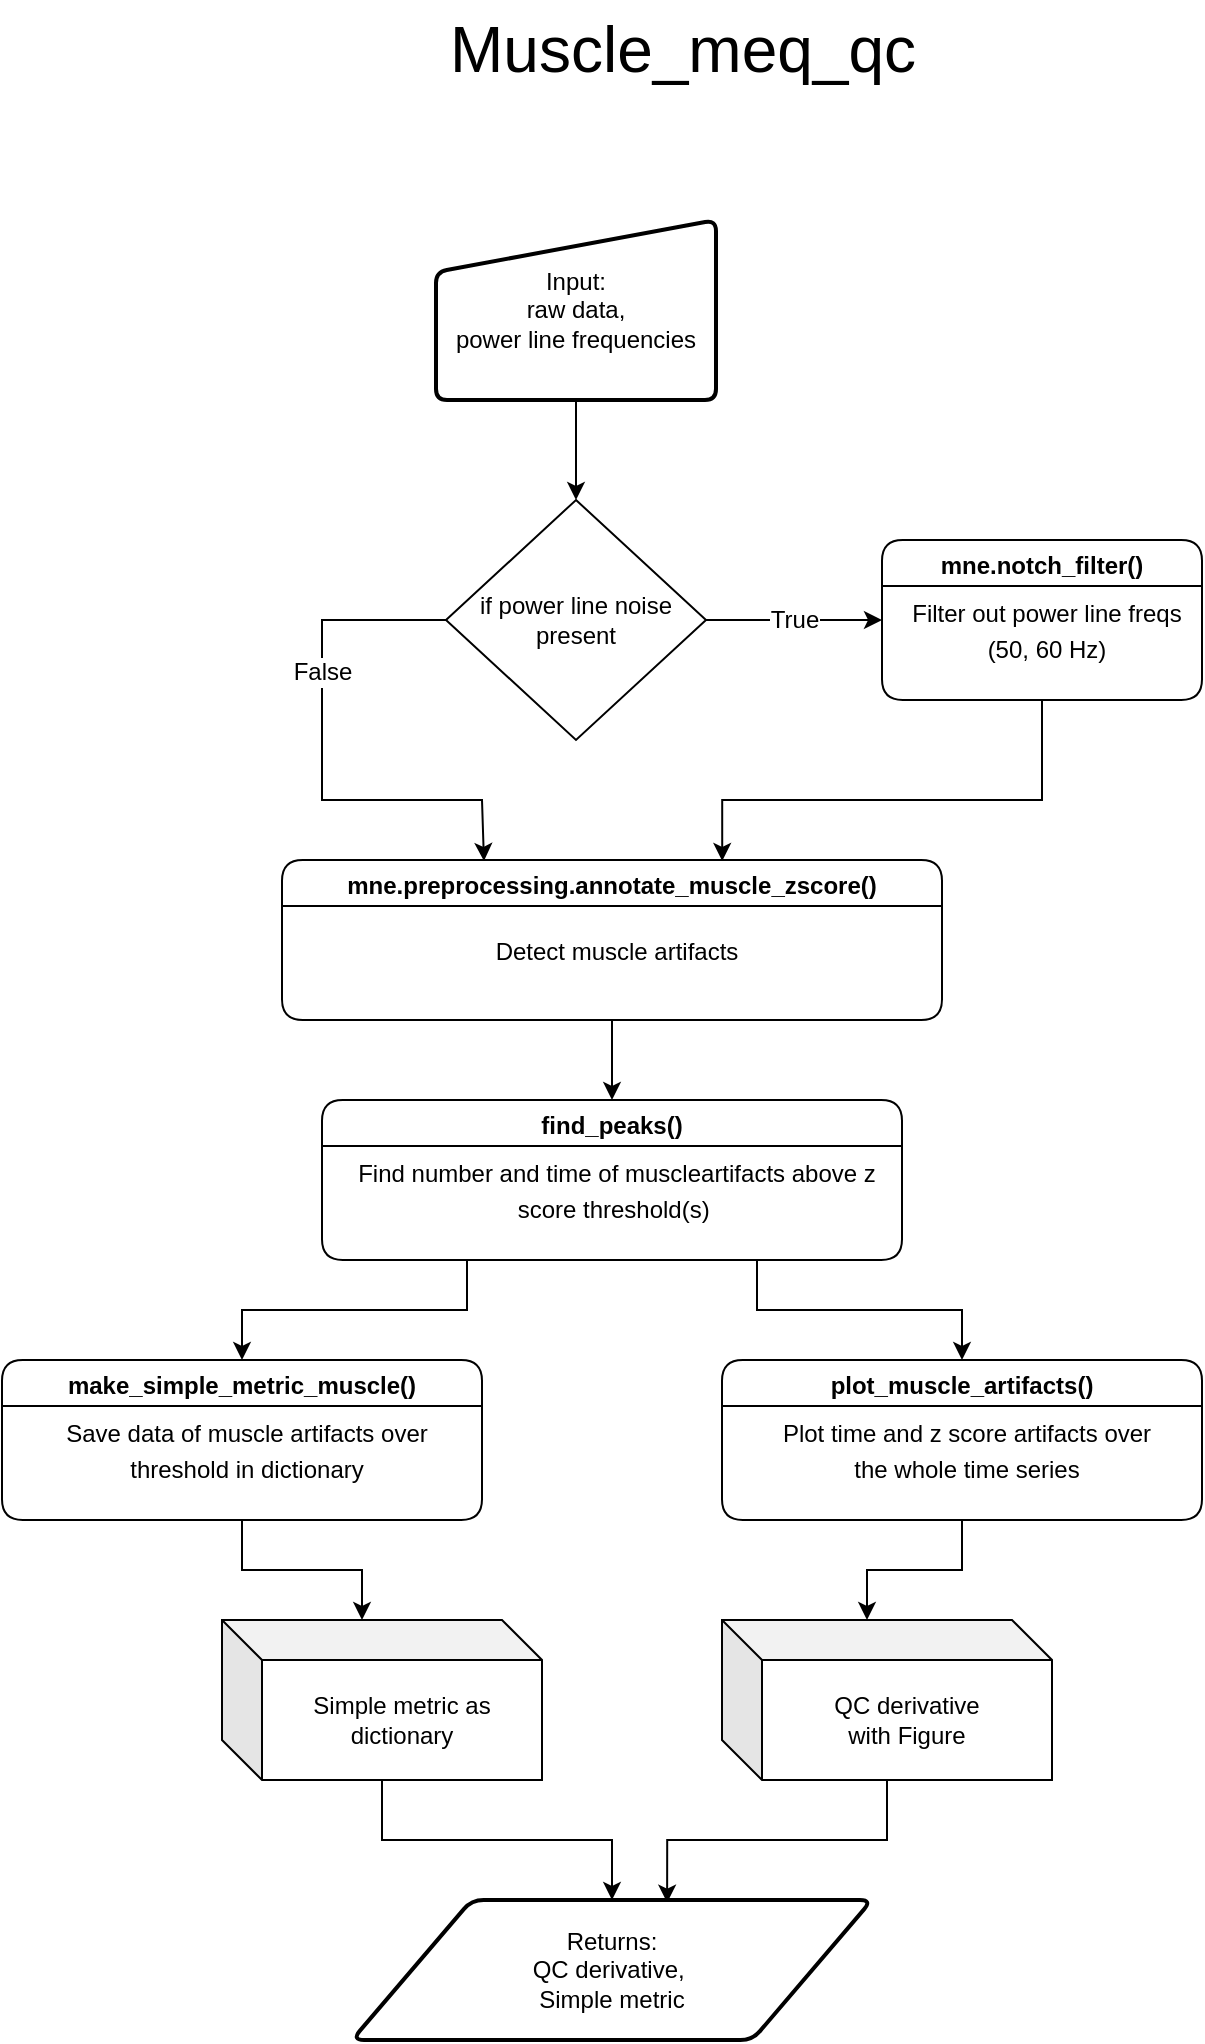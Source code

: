 <mxfile version="20.8.16" type="device"><diagram name="Page-1" id="dtkTwhtDY3SrjnRo8XkO"><mxGraphModel dx="2074" dy="1614" grid="1" gridSize="10" guides="1" tooltips="1" connect="1" arrows="1" fold="1" page="0" pageScale="1" pageWidth="827" pageHeight="1169" math="0" shadow="0"><root><mxCell id="0"/><mxCell id="1" parent="0"/><mxCell id="lJstjDnfzTnsdC9-dKv9-14" value="&lt;font style=&quot;font-size: 32px;&quot;&gt;Muscle_meq_qc&lt;/font&gt;" style="text;html=1;align=center;verticalAlign=middle;resizable=0;points=[];autosize=1;strokeColor=none;fillColor=none;fontSize=18;fontFamily=Helvetica;" parent="1" vertex="1"><mxGeometry x="530" y="-240" width="260" height="50" as="geometry"/></mxCell><mxCell id="yhwz2y4raJEEbXIZIOFM-9" style="edgeStyle=orthogonalEdgeStyle;rounded=0;orthogonalLoop=1;jettySize=auto;html=1;entryX=0.5;entryY=0;entryDx=0;entryDy=0;fontSize=12;" parent="1" source="yhwz2y4raJEEbXIZIOFM-1" target="yhwz2y4raJEEbXIZIOFM-8" edge="1"><mxGeometry relative="1" as="geometry"/></mxCell><mxCell id="yhwz2y4raJEEbXIZIOFM-1" value="Input:&lt;br&gt;raw data,&lt;br&gt;power line frequencies" style="html=1;strokeWidth=2;shape=manualInput;whiteSpace=wrap;rounded=1;size=26;arcSize=11;fontFamily=Helvetica;" parent="1" vertex="1"><mxGeometry x="537" y="-130" width="140" height="90" as="geometry"/></mxCell><mxCell id="yhwz2y4raJEEbXIZIOFM-5" value="" style="group;fontSize=12;" parent="1" vertex="1" connectable="0"><mxGeometry x="760" y="30" width="160" height="80" as="geometry"/></mxCell><mxCell id="yhwz2y4raJEEbXIZIOFM-6" value="&lt;div style=&quot;border-color: var(--border-color); line-height: 18px;&quot;&gt;Filter out power line freqs (50, 60 Hz)&lt;/div&gt;" style="text;html=1;strokeColor=none;fillColor=default;align=center;verticalAlign=middle;whiteSpace=wrap;rounded=0;fontSize=12;spacingTop=5;spacing=0;spacingBottom=5;spacingLeft=10;spacingRight=5;container=0;" parent="yhwz2y4raJEEbXIZIOFM-5" vertex="1"><mxGeometry y="9.6" width="160" height="70.4" as="geometry"/></mxCell><mxCell id="yhwz2y4raJEEbXIZIOFM-7" value="&lt;div style=&quot;font-size: 12px; line-height: 18px;&quot;&gt;mne.notch_filter()&lt;br&gt;&lt;/div&gt;" style="swimlane;whiteSpace=wrap;html=1;fontSize=18;container=0;rounded=1;perimeterSpacing=0;fillColor=default;fillStyle=solid;swimlaneLine=1;" parent="yhwz2y4raJEEbXIZIOFM-5" vertex="1"><mxGeometry width="160" height="80" as="geometry"/></mxCell><mxCell id="yhwz2y4raJEEbXIZIOFM-8" value="if power line noise present" style="rhombus;whiteSpace=wrap;html=1;fontSize=12;" parent="1" vertex="1"><mxGeometry x="542" y="10" width="130" height="120" as="geometry"/></mxCell><mxCell id="yhwz2y4raJEEbXIZIOFM-16" value="" style="endArrow=classic;html=1;rounded=0;fontSize=12;exitX=1;exitY=0.5;exitDx=0;exitDy=0;entryX=0;entryY=0.5;entryDx=0;entryDy=0;" parent="1" source="yhwz2y4raJEEbXIZIOFM-8" target="yhwz2y4raJEEbXIZIOFM-7" edge="1"><mxGeometry relative="1" as="geometry"><mxPoint x="580" y="390" as="sourcePoint"/><mxPoint x="730" y="120" as="targetPoint"/></mxGeometry></mxCell><mxCell id="yhwz2y4raJEEbXIZIOFM-17" value="True" style="edgeLabel;resizable=0;html=1;align=center;verticalAlign=middle;fontSize=12;" parent="yhwz2y4raJEEbXIZIOFM-16" connectable="0" vertex="1"><mxGeometry relative="1" as="geometry"/></mxCell><mxCell id="yhwz2y4raJEEbXIZIOFM-19" value="" style="endArrow=classic;html=1;rounded=0;fontSize=12;exitX=0;exitY=0.5;exitDx=0;exitDy=0;entryX=0.306;entryY=0.006;entryDx=0;entryDy=0;entryPerimeter=0;" parent="1" source="yhwz2y4raJEEbXIZIOFM-8" target="yhwz2y4raJEEbXIZIOFM-24" edge="1"><mxGeometry relative="1" as="geometry"><mxPoint x="580" y="390" as="sourcePoint"/><mxPoint x="560" y="279" as="targetPoint"/><Array as="points"><mxPoint x="480" y="70"/><mxPoint x="480" y="160"/><mxPoint x="560" y="160"/></Array></mxGeometry></mxCell><mxCell id="yhwz2y4raJEEbXIZIOFM-20" value="False" style="edgeLabel;resizable=0;html=1;align=center;verticalAlign=middle;fontSize=12;" parent="yhwz2y4raJEEbXIZIOFM-19" connectable="0" vertex="1"><mxGeometry relative="1" as="geometry"><mxPoint y="-43" as="offset"/></mxGeometry></mxCell><mxCell id="yhwz2y4raJEEbXIZIOFM-21" style="edgeStyle=orthogonalEdgeStyle;rounded=0;orthogonalLoop=1;jettySize=auto;html=1;entryX=0.667;entryY=0.006;entryDx=0;entryDy=0;entryPerimeter=0;fontSize=12;" parent="1" source="yhwz2y4raJEEbXIZIOFM-6" target="yhwz2y4raJEEbXIZIOFM-24" edge="1"><mxGeometry relative="1" as="geometry"><mxPoint x="681.12" y="277.48" as="targetPoint"/><Array as="points"><mxPoint x="840" y="160"/><mxPoint x="680" y="160"/></Array></mxGeometry></mxCell><mxCell id="yhwz2y4raJEEbXIZIOFM-22" value="" style="group;fontSize=12;" parent="1" vertex="1" connectable="0"><mxGeometry x="460" y="190" width="330" height="80" as="geometry"/></mxCell><mxCell id="yhwz2y4raJEEbXIZIOFM-23" value="&lt;div style=&quot;border-color: var(--border-color); line-height: 18px;&quot;&gt;Detect muscle artifacts&lt;br&gt;&lt;/div&gt;" style="text;html=1;strokeColor=none;fillColor=default;align=center;verticalAlign=middle;whiteSpace=wrap;rounded=0;fontSize=12;spacingTop=5;spacing=0;spacingBottom=5;spacingLeft=10;spacingRight=5;container=0;" parent="yhwz2y4raJEEbXIZIOFM-22" vertex="1"><mxGeometry y="9.6" width="330" height="70.4" as="geometry"/></mxCell><mxCell id="yhwz2y4raJEEbXIZIOFM-24" value="&lt;div style=&quot;font-size: 12px; line-height: 18px;&quot;&gt;&lt;div style=&quot;border-color: var(--border-color); line-height: 18px;&quot;&gt;mne.&lt;span style=&quot;border-color: var(--border-color); background-color: initial;&quot;&gt;preprocessing.&lt;/span&gt;&lt;span style=&quot;background-color: initial;&quot;&gt;annotate_muscle_zscore()&lt;/span&gt;&lt;/div&gt;&lt;/div&gt;" style="swimlane;whiteSpace=wrap;html=1;fontSize=18;container=0;rounded=1;perimeterSpacing=0;fillColor=default;fillStyle=solid;swimlaneLine=1;" parent="yhwz2y4raJEEbXIZIOFM-22" vertex="1"><mxGeometry width="330" height="80" as="geometry"/></mxCell><mxCell id="yhwz2y4raJEEbXIZIOFM-25" value="" style="group;fontSize=12;" parent="1" vertex="1" connectable="0"><mxGeometry x="480" y="310" width="290" height="80" as="geometry"/></mxCell><mxCell id="yhwz2y4raJEEbXIZIOFM-26" value="&lt;div style=&quot;border-color: var(--border-color); line-height: 18px;&quot;&gt;Find number and time of muscle&lt;span style=&quot;&quot;&gt;artifacts above z score threshold(s)&amp;nbsp;&lt;/span&gt;&lt;br&gt;&lt;/div&gt;" style="text;html=1;strokeColor=none;fillColor=default;align=center;verticalAlign=middle;whiteSpace=wrap;rounded=0;fontSize=12;spacingTop=5;spacing=0;spacingBottom=5;spacingLeft=10;spacingRight=5;container=0;" parent="yhwz2y4raJEEbXIZIOFM-25" vertex="1"><mxGeometry y="9.6" width="290" height="70.4" as="geometry"/></mxCell><mxCell id="yhwz2y4raJEEbXIZIOFM-27" value="&lt;div style=&quot;font-size: 12px; line-height: 18px;&quot;&gt;find_peaks()&lt;br&gt;&lt;/div&gt;" style="swimlane;whiteSpace=wrap;html=1;fontSize=18;container=0;rounded=1;perimeterSpacing=0;fillColor=default;fillStyle=solid;swimlaneLine=1;" parent="yhwz2y4raJEEbXIZIOFM-25" vertex="1"><mxGeometry width="290" height="80" as="geometry"/></mxCell><mxCell id="yhwz2y4raJEEbXIZIOFM-28" style="edgeStyle=orthogonalEdgeStyle;rounded=0;orthogonalLoop=1;jettySize=auto;html=1;exitX=0.5;exitY=1;exitDx=0;exitDy=0;fontSize=12;" parent="1" source="yhwz2y4raJEEbXIZIOFM-24" target="yhwz2y4raJEEbXIZIOFM-27" edge="1"><mxGeometry relative="1" as="geometry"/></mxCell><mxCell id="yhwz2y4raJEEbXIZIOFM-29" value="" style="group;fontSize=12;" parent="1" vertex="1" connectable="0"><mxGeometry x="680" y="440" width="240" height="80" as="geometry"/></mxCell><mxCell id="yhwz2y4raJEEbXIZIOFM-30" value="&lt;div style=&quot;border-color: var(--border-color); line-height: 18px;&quot;&gt;Plot time and z score&amp;nbsp;&lt;span style=&quot;&quot;&gt;artifacts over the&amp;nbsp;&lt;/span&gt;&lt;span style=&quot;&quot;&gt;whole time series&lt;/span&gt;&lt;br&gt;&lt;/div&gt;" style="text;html=1;strokeColor=none;fillColor=default;align=center;verticalAlign=middle;whiteSpace=wrap;rounded=0;fontSize=12;spacingTop=5;spacing=0;spacingBottom=5;spacingLeft=10;spacingRight=5;container=0;" parent="yhwz2y4raJEEbXIZIOFM-29" vertex="1"><mxGeometry y="9.6" width="240.0" height="70.4" as="geometry"/></mxCell><mxCell id="yhwz2y4raJEEbXIZIOFM-31" value="&lt;div style=&quot;font-size: 12px; line-height: 18px;&quot;&gt;plot_muscle_artifacts()&lt;br&gt;&lt;/div&gt;" style="swimlane;whiteSpace=wrap;html=1;fontSize=18;container=0;rounded=1;perimeterSpacing=0;fillColor=default;fillStyle=solid;swimlaneLine=1;" parent="yhwz2y4raJEEbXIZIOFM-29" vertex="1"><mxGeometry width="240.0" height="80" as="geometry"/></mxCell><mxCell id="yhwz2y4raJEEbXIZIOFM-32" value="" style="group;fontSize=12;" parent="1" vertex="1" connectable="0"><mxGeometry x="320" y="440" width="240" height="80" as="geometry"/></mxCell><mxCell id="yhwz2y4raJEEbXIZIOFM-33" value="&lt;div style=&quot;border-color: var(--border-color); line-height: 18px;&quot;&gt;Save data of muscle&amp;nbsp;&lt;span style=&quot;&quot;&gt;artifacts over threshold&amp;nbsp;&lt;/span&gt;&lt;span style=&quot;&quot;&gt;in dictionary&lt;/span&gt;&lt;br&gt;&lt;/div&gt;" style="text;html=1;strokeColor=none;fillColor=default;align=center;verticalAlign=middle;whiteSpace=wrap;rounded=0;fontSize=12;spacingTop=5;spacing=0;spacingBottom=5;spacingLeft=10;spacingRight=5;container=0;" parent="yhwz2y4raJEEbXIZIOFM-32" vertex="1"><mxGeometry y="9.6" width="240.0" height="70.4" as="geometry"/></mxCell><mxCell id="yhwz2y4raJEEbXIZIOFM-34" value="&lt;div style=&quot;font-size: 12px; line-height: 18px;&quot;&gt;make_simple_metric_muscle()&lt;br&gt;&lt;/div&gt;" style="swimlane;whiteSpace=wrap;html=1;fontSize=18;container=0;rounded=1;perimeterSpacing=0;fillColor=default;fillStyle=solid;swimlaneLine=1;" parent="yhwz2y4raJEEbXIZIOFM-32" vertex="1"><mxGeometry width="240.0" height="80" as="geometry"/></mxCell><mxCell id="yhwz2y4raJEEbXIZIOFM-35" style="edgeStyle=orthogonalEdgeStyle;rounded=0;orthogonalLoop=1;jettySize=auto;html=1;entryX=0.5;entryY=0;entryDx=0;entryDy=0;fontFamily=Helvetica;fontSize=12;" parent="1" source="yhwz2y4raJEEbXIZIOFM-36" target="yhwz2y4raJEEbXIZIOFM-39" edge="1"><mxGeometry relative="1" as="geometry"/></mxCell><mxCell id="yhwz2y4raJEEbXIZIOFM-36" value="Simple metric as dictionary" style="shape=cube;whiteSpace=wrap;html=1;boundedLbl=1;backgroundOutline=1;darkOpacity=0.05;darkOpacity2=0.1;fontSize=12;fontFamily=Helvetica;fontColor=#000000;" parent="1" vertex="1"><mxGeometry x="430" y="570" width="160" height="80" as="geometry"/></mxCell><mxCell id="yhwz2y4raJEEbXIZIOFM-37" style="edgeStyle=orthogonalEdgeStyle;rounded=0;orthogonalLoop=1;jettySize=auto;html=1;entryX=0.606;entryY=0.019;entryDx=0;entryDy=0;fontFamily=Helvetica;fontSize=12;entryPerimeter=0;" parent="1" source="yhwz2y4raJEEbXIZIOFM-38" target="yhwz2y4raJEEbXIZIOFM-39" edge="1"><mxGeometry relative="1" as="geometry"/></mxCell><mxCell id="yhwz2y4raJEEbXIZIOFM-38" value="QC derivative&lt;br&gt;with Figure" style="shape=cube;whiteSpace=wrap;html=1;boundedLbl=1;backgroundOutline=1;darkOpacity=0.05;darkOpacity2=0.1;fontSize=12;fontFamily=Helvetica;fontColor=#000000;" parent="1" vertex="1"><mxGeometry x="680" y="570" width="165" height="80" as="geometry"/></mxCell><mxCell id="yhwz2y4raJEEbXIZIOFM-39" value="&lt;div style=&quot;font-size: 12px;&quot;&gt;Returns:&lt;/div&gt;&lt;div style=&quot;font-size: 12px;&quot;&gt;QC derivative,&amp;nbsp;&lt;/div&gt;&lt;div style=&quot;font-size: 12px;&quot;&gt;Simple metric&lt;/div&gt;" style="shape=parallelogram;html=1;strokeWidth=2;perimeter=parallelogramPerimeter;whiteSpace=wrap;rounded=1;arcSize=12;size=0.23;fontSize=12;fontFamily=Helvetica;" parent="1" vertex="1"><mxGeometry x="495" y="710" width="260" height="70" as="geometry"/></mxCell><mxCell id="yhwz2y4raJEEbXIZIOFM-40" style="edgeStyle=orthogonalEdgeStyle;rounded=0;orthogonalLoop=1;jettySize=auto;html=1;exitX=0.25;exitY=1;exitDx=0;exitDy=0;fontSize=12;" parent="1" source="yhwz2y4raJEEbXIZIOFM-27" target="yhwz2y4raJEEbXIZIOFM-34" edge="1"><mxGeometry relative="1" as="geometry"/></mxCell><mxCell id="yhwz2y4raJEEbXIZIOFM-41" style="edgeStyle=orthogonalEdgeStyle;rounded=0;orthogonalLoop=1;jettySize=auto;html=1;exitX=0.75;exitY=1;exitDx=0;exitDy=0;entryX=0.5;entryY=0;entryDx=0;entryDy=0;fontSize=12;" parent="1" source="yhwz2y4raJEEbXIZIOFM-27" target="yhwz2y4raJEEbXIZIOFM-31" edge="1"><mxGeometry relative="1" as="geometry"/></mxCell><mxCell id="yhwz2y4raJEEbXIZIOFM-42" style="edgeStyle=orthogonalEdgeStyle;rounded=0;orthogonalLoop=1;jettySize=auto;html=1;exitX=0.5;exitY=1;exitDx=0;exitDy=0;entryX=0;entryY=0;entryDx=70;entryDy=0;entryPerimeter=0;fontSize=12;" parent="1" source="yhwz2y4raJEEbXIZIOFM-34" target="yhwz2y4raJEEbXIZIOFM-36" edge="1"><mxGeometry relative="1" as="geometry"/></mxCell><mxCell id="yhwz2y4raJEEbXIZIOFM-43" style="edgeStyle=orthogonalEdgeStyle;rounded=0;orthogonalLoop=1;jettySize=auto;html=1;entryX=0;entryY=0;entryDx=72.5;entryDy=0;entryPerimeter=0;fontSize=12;" parent="1" source="yhwz2y4raJEEbXIZIOFM-30" target="yhwz2y4raJEEbXIZIOFM-38" edge="1"><mxGeometry relative="1" as="geometry"/></mxCell></root></mxGraphModel></diagram></mxfile>